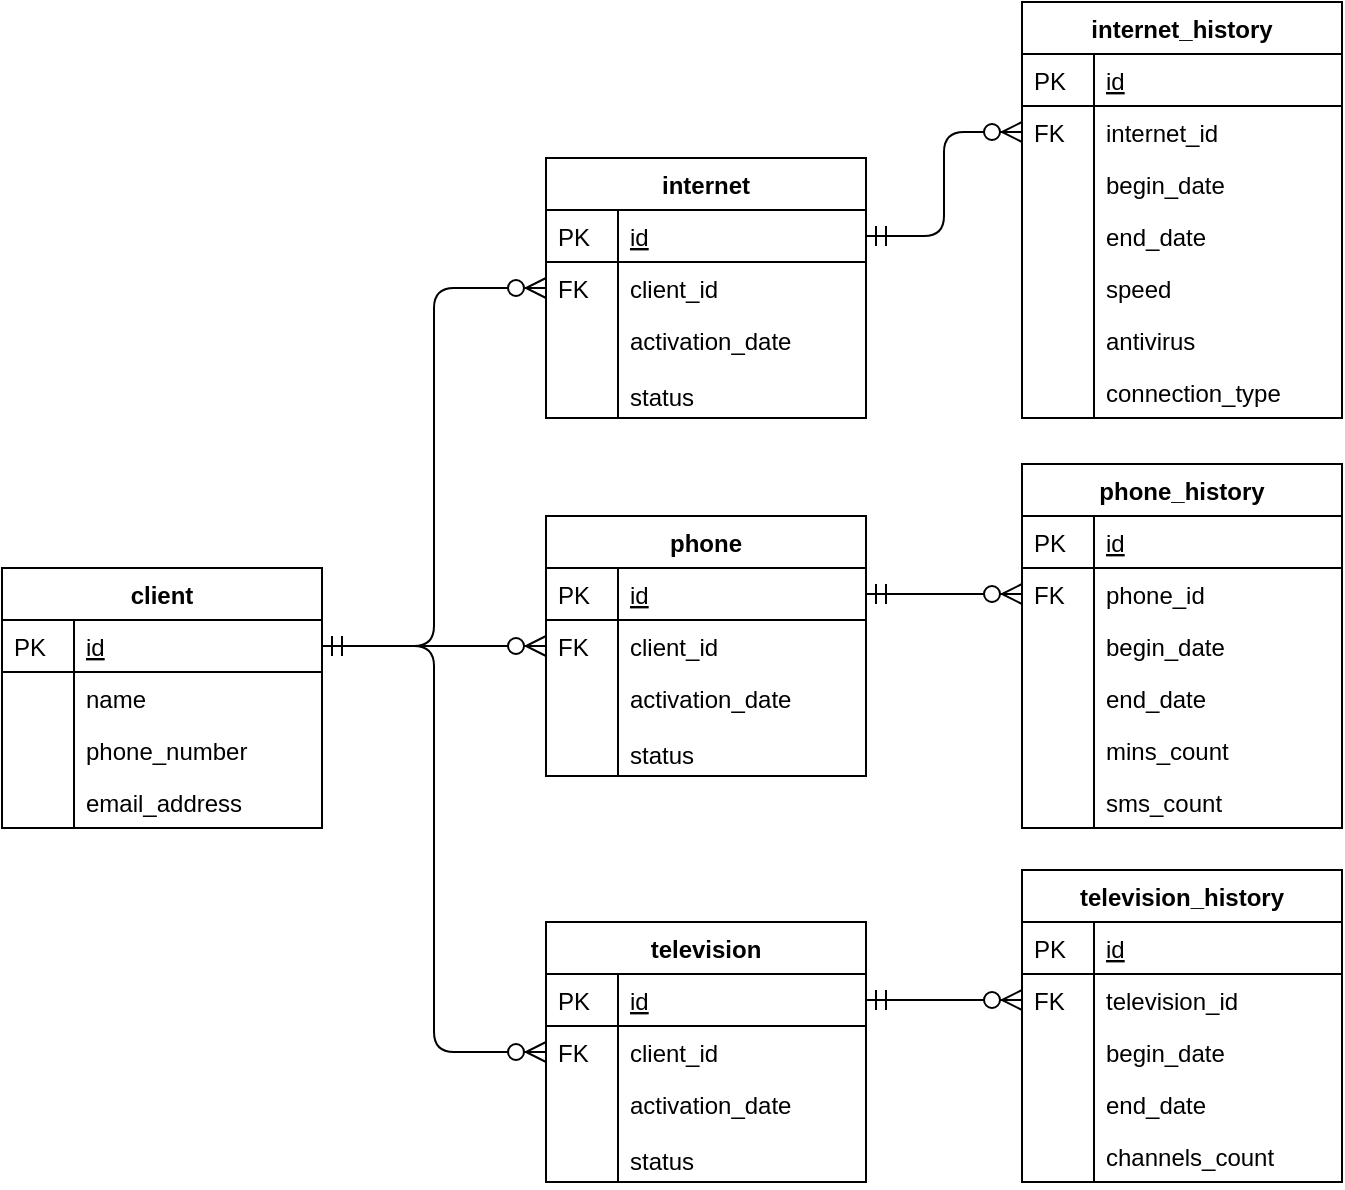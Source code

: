 <mxfile version="13.4.2" type="device"><diagram id="C5RBs43oDa-KdzZeNtuy" name="Page-1"><mxGraphModel dx="868" dy="482" grid="1" gridSize="10" guides="1" tooltips="1" connect="1" arrows="1" fold="1" page="1" pageScale="1" pageWidth="827" pageHeight="1169" math="0" shadow="0"><root><mxCell id="WIyWlLk6GJQsqaUBKTNV-0"/><mxCell id="WIyWlLk6GJQsqaUBKTNV-1" parent="WIyWlLk6GJQsqaUBKTNV-0"/><mxCell id="zkfFHV4jXpPFQw0GAbJ--63" value="" style="edgeStyle=orthogonalEdgeStyle;endArrow=ERzeroToMany;startArrow=ERmandOne;shadow=0;strokeWidth=1;endSize=8;startSize=8;entryX=0;entryY=0.5;entryDx=0;entryDy=0;" parent="WIyWlLk6GJQsqaUBKTNV-1" source="zkfFHV4jXpPFQw0GAbJ--52" target="zkfFHV4jXpPFQw0GAbJ--59" edge="1"><mxGeometry width="100" height="100" relative="1" as="geometry"><mxPoint x="268" y="496" as="sourcePoint"/><mxPoint x="320" y="340" as="targetPoint"/></mxGeometry></mxCell><mxCell id="6e5Onj1IbxNge2mxnaVY-79" value="" style="edgeStyle=orthogonalEdgeStyle;endArrow=ERzeroToMany;startArrow=ERmandOne;shadow=0;strokeWidth=1;endSize=8;startSize=8;exitX=1;exitY=0.5;exitDx=0;exitDy=0;entryX=0;entryY=0.5;entryDx=0;entryDy=0;" parent="WIyWlLk6GJQsqaUBKTNV-1" source="zkfFHV4jXpPFQw0GAbJ--52" target="6e5Onj1IbxNge2mxnaVY-48" edge="1"><mxGeometry width="100" height="100" relative="1" as="geometry"><mxPoint x="188" y="535.034" as="sourcePoint"/><mxPoint x="368" y="274.966" as="targetPoint"/></mxGeometry></mxCell><mxCell id="6e5Onj1IbxNge2mxnaVY-80" value="" style="edgeStyle=orthogonalEdgeStyle;endArrow=ERzeroToMany;startArrow=ERmandOne;shadow=0;strokeWidth=1;endSize=8;startSize=8;exitX=1;exitY=0.5;exitDx=0;exitDy=0;entryX=0;entryY=0.5;entryDx=0;entryDy=0;" parent="WIyWlLk6GJQsqaUBKTNV-1" source="zkfFHV4jXpPFQw0GAbJ--52" target="6e5Onj1IbxNge2mxnaVY-67" edge="1"><mxGeometry width="100" height="100" relative="1" as="geometry"><mxPoint x="198" y="545.034" as="sourcePoint"/><mxPoint x="378" y="284.966" as="targetPoint"/></mxGeometry></mxCell><mxCell id="6e5Onj1IbxNge2mxnaVY-106" value="phone_history" style="swimlane;fontStyle=1;childLayout=stackLayout;horizontal=1;startSize=26;horizontalStack=0;resizeParent=1;resizeLast=0;collapsible=1;marginBottom=0;rounded=0;shadow=0;strokeWidth=1;" parent="WIyWlLk6GJQsqaUBKTNV-1" vertex="1"><mxGeometry x="588" y="481" width="160" height="182" as="geometry"><mxRectangle x="260" y="80" width="160" height="26" as="alternateBounds"/></mxGeometry></mxCell><mxCell id="6e5Onj1IbxNge2mxnaVY-107" value="id" style="shape=partialRectangle;top=0;left=0;right=0;bottom=1;align=left;verticalAlign=top;fillColor=none;spacingLeft=40;spacingRight=4;overflow=hidden;rotatable=0;points=[[0,0.5],[1,0.5]];portConstraint=eastwest;dropTarget=0;rounded=0;shadow=0;strokeWidth=1;fontStyle=4" parent="6e5Onj1IbxNge2mxnaVY-106" vertex="1"><mxGeometry y="26" width="160" height="26" as="geometry"/></mxCell><mxCell id="6e5Onj1IbxNge2mxnaVY-108" value="PK" style="shape=partialRectangle;top=0;left=0;bottom=0;fillColor=none;align=left;verticalAlign=top;spacingLeft=4;spacingRight=4;overflow=hidden;rotatable=0;points=[];portConstraint=eastwest;part=1;" parent="6e5Onj1IbxNge2mxnaVY-107" vertex="1" connectable="0"><mxGeometry width="36" height="26" as="geometry"/></mxCell><mxCell id="6e5Onj1IbxNge2mxnaVY-109" value="phone_id" style="shape=partialRectangle;top=0;left=0;right=0;bottom=0;align=left;verticalAlign=top;fillColor=none;spacingLeft=40;spacingRight=4;overflow=hidden;rotatable=0;points=[[0,0.5],[1,0.5]];portConstraint=eastwest;dropTarget=0;rounded=0;shadow=0;strokeWidth=1;" parent="6e5Onj1IbxNge2mxnaVY-106" vertex="1"><mxGeometry y="52" width="160" height="26" as="geometry"/></mxCell><mxCell id="6e5Onj1IbxNge2mxnaVY-110" value="FK" style="shape=partialRectangle;top=0;left=0;bottom=0;fillColor=none;align=left;verticalAlign=top;spacingLeft=4;spacingRight=4;overflow=hidden;rotatable=0;points=[];portConstraint=eastwest;part=1;" parent="6e5Onj1IbxNge2mxnaVY-109" vertex="1" connectable="0"><mxGeometry width="36" height="26" as="geometry"/></mxCell><mxCell id="8vMChw2ugfESLe_Asrwu-10" value="begin_date" style="shape=partialRectangle;top=0;left=0;right=0;bottom=0;align=left;verticalAlign=top;fillColor=none;spacingLeft=40;spacingRight=4;overflow=hidden;rotatable=0;points=[[0,0.5],[1,0.5]];portConstraint=eastwest;dropTarget=0;rounded=0;shadow=0;strokeWidth=1;" parent="6e5Onj1IbxNge2mxnaVY-106" vertex="1"><mxGeometry y="78" width="160" height="26" as="geometry"/></mxCell><mxCell id="8vMChw2ugfESLe_Asrwu-11" value="" style="shape=partialRectangle;top=0;left=0;bottom=0;fillColor=none;align=left;verticalAlign=top;spacingLeft=4;spacingRight=4;overflow=hidden;rotatable=0;points=[];portConstraint=eastwest;part=1;" parent="8vMChw2ugfESLe_Asrwu-10" vertex="1" connectable="0"><mxGeometry width="36" height="26" as="geometry"/></mxCell><mxCell id="8vMChw2ugfESLe_Asrwu-12" value="end_date" style="shape=partialRectangle;top=0;left=0;right=0;bottom=0;align=left;verticalAlign=top;fillColor=none;spacingLeft=40;spacingRight=4;overflow=hidden;rotatable=0;points=[[0,0.5],[1,0.5]];portConstraint=eastwest;dropTarget=0;rounded=0;shadow=0;strokeWidth=1;" parent="6e5Onj1IbxNge2mxnaVY-106" vertex="1"><mxGeometry y="104" width="160" height="26" as="geometry"/></mxCell><mxCell id="8vMChw2ugfESLe_Asrwu-13" value="" style="shape=partialRectangle;top=0;left=0;bottom=0;fillColor=none;align=left;verticalAlign=top;spacingLeft=4;spacingRight=4;overflow=hidden;rotatable=0;points=[];portConstraint=eastwest;part=1;" parent="8vMChw2ugfESLe_Asrwu-12" vertex="1" connectable="0"><mxGeometry width="36" height="26" as="geometry"/></mxCell><mxCell id="8vMChw2ugfESLe_Asrwu-14" value="mins_count" style="shape=partialRectangle;top=0;left=0;right=0;bottom=0;align=left;verticalAlign=top;fillColor=none;spacingLeft=40;spacingRight=4;overflow=hidden;rotatable=0;points=[[0,0.5],[1,0.5]];portConstraint=eastwest;dropTarget=0;rounded=0;shadow=0;strokeWidth=1;" parent="6e5Onj1IbxNge2mxnaVY-106" vertex="1"><mxGeometry y="130" width="160" height="26" as="geometry"/></mxCell><mxCell id="8vMChw2ugfESLe_Asrwu-15" value="" style="shape=partialRectangle;top=0;left=0;bottom=0;fillColor=none;align=left;verticalAlign=top;spacingLeft=4;spacingRight=4;overflow=hidden;rotatable=0;points=[];portConstraint=eastwest;part=1;" parent="8vMChw2ugfESLe_Asrwu-14" vertex="1" connectable="0"><mxGeometry width="36" height="26" as="geometry"/></mxCell><mxCell id="6e5Onj1IbxNge2mxnaVY-113" value="sms_count" style="shape=partialRectangle;top=0;left=0;right=0;bottom=0;align=left;verticalAlign=top;fillColor=none;spacingLeft=40;spacingRight=4;overflow=hidden;rotatable=0;points=[[0,0.5],[1,0.5]];portConstraint=eastwest;dropTarget=0;rounded=0;shadow=0;strokeWidth=1;" parent="6e5Onj1IbxNge2mxnaVY-106" vertex="1"><mxGeometry y="156" width="160" height="26" as="geometry"/></mxCell><mxCell id="6e5Onj1IbxNge2mxnaVY-114" value="" style="shape=partialRectangle;top=0;left=0;bottom=0;fillColor=none;align=left;verticalAlign=top;spacingLeft=4;spacingRight=4;overflow=hidden;rotatable=0;points=[];portConstraint=eastwest;part=1;" parent="6e5Onj1IbxNge2mxnaVY-113" vertex="1" connectable="0"><mxGeometry width="36" height="26" as="geometry"/></mxCell><mxCell id="6e5Onj1IbxNge2mxnaVY-124" value="" style="edgeStyle=orthogonalEdgeStyle;endArrow=ERzeroToMany;startArrow=ERmandOne;shadow=0;strokeWidth=1;endSize=8;startSize=8;exitX=1;exitY=0.5;exitDx=0;exitDy=0;entryX=0;entryY=0.5;entryDx=0;entryDy=0;" parent="WIyWlLk6GJQsqaUBKTNV-1" source="zkfFHV4jXpPFQw0GAbJ--57" target="6e5Onj1IbxNge2mxnaVY-92" edge="1"><mxGeometry width="100" height="100" relative="1" as="geometry"><mxPoint x="168" y="584" as="sourcePoint"/><mxPoint x="558" y="336" as="targetPoint"/></mxGeometry></mxCell><mxCell id="6e5Onj1IbxNge2mxnaVY-125" value="" style="edgeStyle=orthogonalEdgeStyle;endArrow=ERzeroToMany;startArrow=ERmandOne;shadow=0;strokeWidth=1;endSize=8;startSize=8;entryX=0;entryY=0.5;entryDx=0;entryDy=0;exitX=1;exitY=0.5;exitDx=0;exitDy=0;" parent="WIyWlLk6GJQsqaUBKTNV-1" source="6e5Onj1IbxNge2mxnaVY-46" target="6e5Onj1IbxNge2mxnaVY-109" edge="1"><mxGeometry width="100" height="100" relative="1" as="geometry"><mxPoint x="538" y="535" as="sourcePoint"/><mxPoint x="538" y="613" as="targetPoint"/></mxGeometry></mxCell><mxCell id="6e5Onj1IbxNge2mxnaVY-126" value="" style="edgeStyle=orthogonalEdgeStyle;endArrow=ERzeroToMany;startArrow=ERmandOne;shadow=0;strokeWidth=1;endSize=8;startSize=8;entryX=0;entryY=0.5;entryDx=0;entryDy=0;exitX=1;exitY=0.5;exitDx=0;exitDy=0;" parent="WIyWlLk6GJQsqaUBKTNV-1" source="6e5Onj1IbxNge2mxnaVY-65" target="6e5Onj1IbxNge2mxnaVY-118" edge="1"><mxGeometry width="100" height="100" relative="1" as="geometry"><mxPoint x="548" y="775" as="sourcePoint"/><mxPoint x="538" y="826" as="targetPoint"/></mxGeometry></mxCell><mxCell id="6e5Onj1IbxNge2mxnaVY-45" value="phone" style="swimlane;fontStyle=1;childLayout=stackLayout;horizontal=1;startSize=26;horizontalStack=0;resizeParent=1;resizeLast=0;collapsible=1;marginBottom=0;rounded=0;shadow=0;strokeWidth=1;" parent="WIyWlLk6GJQsqaUBKTNV-1" vertex="1"><mxGeometry x="350" y="507" width="160" height="130" as="geometry"><mxRectangle x="338" y="533" width="160" height="26" as="alternateBounds"/></mxGeometry></mxCell><mxCell id="6e5Onj1IbxNge2mxnaVY-46" value="id" style="shape=partialRectangle;top=0;left=0;right=0;bottom=1;align=left;verticalAlign=top;fillColor=none;spacingLeft=40;spacingRight=4;overflow=hidden;rotatable=0;points=[[0,0.5],[1,0.5]];portConstraint=eastwest;dropTarget=0;rounded=0;shadow=0;strokeWidth=1;fontStyle=4" parent="6e5Onj1IbxNge2mxnaVY-45" vertex="1"><mxGeometry y="26" width="160" height="26" as="geometry"/></mxCell><mxCell id="6e5Onj1IbxNge2mxnaVY-47" value="PK" style="shape=partialRectangle;top=0;left=0;bottom=0;fillColor=none;align=left;verticalAlign=top;spacingLeft=4;spacingRight=4;overflow=hidden;rotatable=0;points=[];portConstraint=eastwest;part=1;" parent="6e5Onj1IbxNge2mxnaVY-46" vertex="1" connectable="0"><mxGeometry width="36" height="26" as="geometry"/></mxCell><mxCell id="6e5Onj1IbxNge2mxnaVY-48" value="client_id" style="shape=partialRectangle;top=0;left=0;right=0;bottom=0;align=left;verticalAlign=top;fillColor=none;spacingLeft=40;spacingRight=4;overflow=hidden;rotatable=0;points=[[0,0.5],[1,0.5]];portConstraint=eastwest;dropTarget=0;rounded=0;shadow=0;strokeWidth=1;" parent="6e5Onj1IbxNge2mxnaVY-45" vertex="1"><mxGeometry y="52" width="160" height="26" as="geometry"/></mxCell><mxCell id="6e5Onj1IbxNge2mxnaVY-49" value="FK" style="shape=partialRectangle;top=0;left=0;bottom=0;fillColor=none;align=left;verticalAlign=top;spacingLeft=4;spacingRight=4;overflow=hidden;rotatable=0;points=[];portConstraint=eastwest;part=1;" parent="6e5Onj1IbxNge2mxnaVY-48" vertex="1" connectable="0"><mxGeometry width="36" height="26" as="geometry"/></mxCell><mxCell id="6e5Onj1IbxNge2mxnaVY-50" value="activation_date&#10;&#10;status" style="shape=partialRectangle;top=0;left=0;right=0;bottom=0;align=left;verticalAlign=top;fillColor=none;spacingLeft=40;spacingRight=4;overflow=hidden;rotatable=0;points=[[0,0.5],[1,0.5]];portConstraint=eastwest;dropTarget=0;rounded=0;shadow=0;strokeWidth=1;" parent="6e5Onj1IbxNge2mxnaVY-45" vertex="1"><mxGeometry y="78" width="160" height="52" as="geometry"/></mxCell><mxCell id="6e5Onj1IbxNge2mxnaVY-51" value="" style="shape=partialRectangle;top=0;left=0;bottom=0;fillColor=none;align=left;verticalAlign=top;spacingLeft=4;spacingRight=4;overflow=hidden;rotatable=0;points=[];portConstraint=eastwest;part=1;" parent="6e5Onj1IbxNge2mxnaVY-50" vertex="1" connectable="0"><mxGeometry width="36" height="52" as="geometry"/></mxCell><mxCell id="zkfFHV4jXpPFQw0GAbJ--51" value="client" style="swimlane;fontStyle=1;childLayout=stackLayout;horizontal=1;startSize=26;horizontalStack=0;resizeParent=1;resizeLast=0;collapsible=1;marginBottom=0;rounded=0;shadow=0;strokeWidth=1;" parent="WIyWlLk6GJQsqaUBKTNV-1" vertex="1"><mxGeometry x="78" y="533" width="160" height="130" as="geometry"><mxRectangle x="160" y="120" width="160" height="26" as="alternateBounds"/></mxGeometry></mxCell><mxCell id="zkfFHV4jXpPFQw0GAbJ--52" value="id" style="shape=partialRectangle;top=0;left=0;right=0;bottom=1;align=left;verticalAlign=top;fillColor=none;spacingLeft=40;spacingRight=4;overflow=hidden;rotatable=0;points=[[0,0.5],[1,0.5]];portConstraint=eastwest;dropTarget=0;rounded=0;shadow=0;strokeWidth=1;fontStyle=4" parent="zkfFHV4jXpPFQw0GAbJ--51" vertex="1"><mxGeometry y="26" width="160" height="26" as="geometry"/></mxCell><mxCell id="zkfFHV4jXpPFQw0GAbJ--53" value="PK" style="shape=partialRectangle;top=0;left=0;bottom=0;fillColor=none;align=left;verticalAlign=top;spacingLeft=4;spacingRight=4;overflow=hidden;rotatable=0;points=[];portConstraint=eastwest;part=1;" parent="zkfFHV4jXpPFQw0GAbJ--52" vertex="1" connectable="0"><mxGeometry width="36" height="26" as="geometry"/></mxCell><mxCell id="zkfFHV4jXpPFQw0GAbJ--54" value="name" style="shape=partialRectangle;top=0;left=0;right=0;bottom=0;align=left;verticalAlign=top;fillColor=none;spacingLeft=40;spacingRight=4;overflow=hidden;rotatable=0;points=[[0,0.5],[1,0.5]];portConstraint=eastwest;dropTarget=0;rounded=0;shadow=0;strokeWidth=1;" parent="zkfFHV4jXpPFQw0GAbJ--51" vertex="1"><mxGeometry y="52" width="160" height="26" as="geometry"/></mxCell><mxCell id="zkfFHV4jXpPFQw0GAbJ--55" value="" style="shape=partialRectangle;top=0;left=0;bottom=0;fillColor=none;align=left;verticalAlign=top;spacingLeft=4;spacingRight=4;overflow=hidden;rotatable=0;points=[];portConstraint=eastwest;part=1;" parent="zkfFHV4jXpPFQw0GAbJ--54" vertex="1" connectable="0"><mxGeometry width="36" height="26" as="geometry"/></mxCell><mxCell id="6e5Onj1IbxNge2mxnaVY-33" value="phone_number" style="shape=partialRectangle;top=0;left=0;right=0;bottom=0;align=left;verticalAlign=top;fillColor=none;spacingLeft=40;spacingRight=4;overflow=hidden;rotatable=0;points=[[0,0.5],[1,0.5]];portConstraint=eastwest;dropTarget=0;rounded=0;shadow=0;strokeWidth=1;" parent="zkfFHV4jXpPFQw0GAbJ--51" vertex="1"><mxGeometry y="78" width="160" height="26" as="geometry"/></mxCell><mxCell id="6e5Onj1IbxNge2mxnaVY-34" value="" style="shape=partialRectangle;top=0;left=0;bottom=0;fillColor=none;align=left;verticalAlign=top;spacingLeft=4;spacingRight=4;overflow=hidden;rotatable=0;points=[];portConstraint=eastwest;part=1;" parent="6e5Onj1IbxNge2mxnaVY-33" vertex="1" connectable="0"><mxGeometry width="36" height="26" as="geometry"/></mxCell><mxCell id="6e5Onj1IbxNge2mxnaVY-35" value="email_address" style="shape=partialRectangle;top=0;left=0;right=0;bottom=0;align=left;verticalAlign=top;fillColor=none;spacingLeft=40;spacingRight=4;overflow=hidden;rotatable=0;points=[[0,0.5],[1,0.5]];portConstraint=eastwest;dropTarget=0;rounded=0;shadow=0;strokeWidth=1;" parent="zkfFHV4jXpPFQw0GAbJ--51" vertex="1"><mxGeometry y="104" width="160" height="26" as="geometry"/></mxCell><mxCell id="6e5Onj1IbxNge2mxnaVY-36" value="" style="shape=partialRectangle;top=0;left=0;bottom=0;fillColor=none;align=left;verticalAlign=top;spacingLeft=4;spacingRight=4;overflow=hidden;rotatable=0;points=[];portConstraint=eastwest;part=1;" parent="6e5Onj1IbxNge2mxnaVY-35" vertex="1" connectable="0"><mxGeometry width="36" height="26" as="geometry"/></mxCell><mxCell id="6e5Onj1IbxNge2mxnaVY-89" value="internet_history" style="swimlane;fontStyle=1;childLayout=stackLayout;horizontal=1;startSize=26;horizontalStack=0;resizeParent=1;resizeLast=0;collapsible=1;marginBottom=0;rounded=0;shadow=0;strokeWidth=1;" parent="WIyWlLk6GJQsqaUBKTNV-1" vertex="1"><mxGeometry x="588" y="250" width="160" height="208" as="geometry"><mxRectangle x="260" y="80" width="160" height="26" as="alternateBounds"/></mxGeometry></mxCell><mxCell id="6e5Onj1IbxNge2mxnaVY-90" value="id" style="shape=partialRectangle;top=0;left=0;right=0;bottom=1;align=left;verticalAlign=top;fillColor=none;spacingLeft=40;spacingRight=4;overflow=hidden;rotatable=0;points=[[0,0.5],[1,0.5]];portConstraint=eastwest;dropTarget=0;rounded=0;shadow=0;strokeWidth=1;fontStyle=4" parent="6e5Onj1IbxNge2mxnaVY-89" vertex="1"><mxGeometry y="26" width="160" height="26" as="geometry"/></mxCell><mxCell id="6e5Onj1IbxNge2mxnaVY-91" value="PK" style="shape=partialRectangle;top=0;left=0;bottom=0;fillColor=none;align=left;verticalAlign=top;spacingLeft=4;spacingRight=4;overflow=hidden;rotatable=0;points=[];portConstraint=eastwest;part=1;" parent="6e5Onj1IbxNge2mxnaVY-90" vertex="1" connectable="0"><mxGeometry width="36" height="26" as="geometry"/></mxCell><mxCell id="6e5Onj1IbxNge2mxnaVY-92" value="internet_id" style="shape=partialRectangle;top=0;left=0;right=0;bottom=0;align=left;verticalAlign=top;fillColor=none;spacingLeft=40;spacingRight=4;overflow=hidden;rotatable=0;points=[[0,0.5],[1,0.5]];portConstraint=eastwest;dropTarget=0;rounded=0;shadow=0;strokeWidth=1;" parent="6e5Onj1IbxNge2mxnaVY-89" vertex="1"><mxGeometry y="52" width="160" height="26" as="geometry"/></mxCell><mxCell id="6e5Onj1IbxNge2mxnaVY-93" value="FK" style="shape=partialRectangle;top=0;left=0;bottom=0;fillColor=none;align=left;verticalAlign=top;spacingLeft=4;spacingRight=4;overflow=hidden;rotatable=0;points=[];portConstraint=eastwest;part=1;" parent="6e5Onj1IbxNge2mxnaVY-92" vertex="1" connectable="0"><mxGeometry width="36" height="26" as="geometry"/></mxCell><mxCell id="6e5Onj1IbxNge2mxnaVY-94" value="begin_date" style="shape=partialRectangle;top=0;left=0;right=0;bottom=0;align=left;verticalAlign=top;fillColor=none;spacingLeft=40;spacingRight=4;overflow=hidden;rotatable=0;points=[[0,0.5],[1,0.5]];portConstraint=eastwest;dropTarget=0;rounded=0;shadow=0;strokeWidth=1;" parent="6e5Onj1IbxNge2mxnaVY-89" vertex="1"><mxGeometry y="78" width="160" height="26" as="geometry"/></mxCell><mxCell id="6e5Onj1IbxNge2mxnaVY-95" value="" style="shape=partialRectangle;top=0;left=0;bottom=0;fillColor=none;align=left;verticalAlign=top;spacingLeft=4;spacingRight=4;overflow=hidden;rotatable=0;points=[];portConstraint=eastwest;part=1;" parent="6e5Onj1IbxNge2mxnaVY-94" vertex="1" connectable="0"><mxGeometry width="36" height="26" as="geometry"/></mxCell><mxCell id="6e5Onj1IbxNge2mxnaVY-96" value="end_date" style="shape=partialRectangle;top=0;left=0;right=0;bottom=0;align=left;verticalAlign=top;fillColor=none;spacingLeft=40;spacingRight=4;overflow=hidden;rotatable=0;points=[[0,0.5],[1,0.5]];portConstraint=eastwest;dropTarget=0;rounded=0;shadow=0;strokeWidth=1;" parent="6e5Onj1IbxNge2mxnaVY-89" vertex="1"><mxGeometry y="104" width="160" height="26" as="geometry"/></mxCell><mxCell id="6e5Onj1IbxNge2mxnaVY-97" value="" style="shape=partialRectangle;top=0;left=0;bottom=0;fillColor=none;align=left;verticalAlign=top;spacingLeft=4;spacingRight=4;overflow=hidden;rotatable=0;points=[];portConstraint=eastwest;part=1;" parent="6e5Onj1IbxNge2mxnaVY-96" vertex="1" connectable="0"><mxGeometry width="36" height="26" as="geometry"/></mxCell><mxCell id="8vMChw2ugfESLe_Asrwu-4" value="speed" style="shape=partialRectangle;top=0;left=0;right=0;bottom=0;align=left;verticalAlign=top;fillColor=none;spacingLeft=40;spacingRight=4;overflow=hidden;rotatable=0;points=[[0,0.5],[1,0.5]];portConstraint=eastwest;dropTarget=0;rounded=0;shadow=0;strokeWidth=1;" parent="6e5Onj1IbxNge2mxnaVY-89" vertex="1"><mxGeometry y="130" width="160" height="26" as="geometry"/></mxCell><mxCell id="8vMChw2ugfESLe_Asrwu-5" value="" style="shape=partialRectangle;top=0;left=0;bottom=0;fillColor=none;align=left;verticalAlign=top;spacingLeft=4;spacingRight=4;overflow=hidden;rotatable=0;points=[];portConstraint=eastwest;part=1;" parent="8vMChw2ugfESLe_Asrwu-4" vertex="1" connectable="0"><mxGeometry width="36" height="26" as="geometry"/></mxCell><mxCell id="8vMChw2ugfESLe_Asrwu-6" value="antivirus" style="shape=partialRectangle;top=0;left=0;right=0;bottom=0;align=left;verticalAlign=top;fillColor=none;spacingLeft=40;spacingRight=4;overflow=hidden;rotatable=0;points=[[0,0.5],[1,0.5]];portConstraint=eastwest;dropTarget=0;rounded=0;shadow=0;strokeWidth=1;" parent="6e5Onj1IbxNge2mxnaVY-89" vertex="1"><mxGeometry y="156" width="160" height="26" as="geometry"/></mxCell><mxCell id="8vMChw2ugfESLe_Asrwu-7" value="" style="shape=partialRectangle;top=0;left=0;bottom=0;fillColor=none;align=left;verticalAlign=top;spacingLeft=4;spacingRight=4;overflow=hidden;rotatable=0;points=[];portConstraint=eastwest;part=1;" parent="8vMChw2ugfESLe_Asrwu-6" vertex="1" connectable="0"><mxGeometry width="36" height="26" as="geometry"/></mxCell><mxCell id="8vMChw2ugfESLe_Asrwu-8" value="connection_type" style="shape=partialRectangle;top=0;left=0;right=0;bottom=0;align=left;verticalAlign=top;fillColor=none;spacingLeft=40;spacingRight=4;overflow=hidden;rotatable=0;points=[[0,0.5],[1,0.5]];portConstraint=eastwest;dropTarget=0;rounded=0;shadow=0;strokeWidth=1;" parent="6e5Onj1IbxNge2mxnaVY-89" vertex="1"><mxGeometry y="182" width="160" height="26" as="geometry"/></mxCell><mxCell id="8vMChw2ugfESLe_Asrwu-9" value="" style="shape=partialRectangle;top=0;left=0;bottom=0;fillColor=none;align=left;verticalAlign=top;spacingLeft=4;spacingRight=4;overflow=hidden;rotatable=0;points=[];portConstraint=eastwest;part=1;" parent="8vMChw2ugfESLe_Asrwu-8" vertex="1" connectable="0"><mxGeometry width="36" height="26" as="geometry"/></mxCell><mxCell id="6e5Onj1IbxNge2mxnaVY-64" value="television" style="swimlane;fontStyle=1;childLayout=stackLayout;horizontal=1;startSize=26;horizontalStack=0;resizeParent=1;resizeLast=0;collapsible=1;marginBottom=0;rounded=0;shadow=0;strokeWidth=1;" parent="WIyWlLk6GJQsqaUBKTNV-1" vertex="1"><mxGeometry x="350" y="710" width="160" height="130" as="geometry"><mxRectangle x="260" y="80" width="160" height="26" as="alternateBounds"/></mxGeometry></mxCell><mxCell id="6e5Onj1IbxNge2mxnaVY-65" value="id" style="shape=partialRectangle;top=0;left=0;right=0;bottom=1;align=left;verticalAlign=top;fillColor=none;spacingLeft=40;spacingRight=4;overflow=hidden;rotatable=0;points=[[0,0.5],[1,0.5]];portConstraint=eastwest;dropTarget=0;rounded=0;shadow=0;strokeWidth=1;fontStyle=4" parent="6e5Onj1IbxNge2mxnaVY-64" vertex="1"><mxGeometry y="26" width="160" height="26" as="geometry"/></mxCell><mxCell id="6e5Onj1IbxNge2mxnaVY-66" value="PK" style="shape=partialRectangle;top=0;left=0;bottom=0;fillColor=none;align=left;verticalAlign=top;spacingLeft=4;spacingRight=4;overflow=hidden;rotatable=0;points=[];portConstraint=eastwest;part=1;" parent="6e5Onj1IbxNge2mxnaVY-65" vertex="1" connectable="0"><mxGeometry width="36" height="26" as="geometry"/></mxCell><mxCell id="6e5Onj1IbxNge2mxnaVY-67" value="client_id" style="shape=partialRectangle;top=0;left=0;right=0;bottom=0;align=left;verticalAlign=top;fillColor=none;spacingLeft=40;spacingRight=4;overflow=hidden;rotatable=0;points=[[0,0.5],[1,0.5]];portConstraint=eastwest;dropTarget=0;rounded=0;shadow=0;strokeWidth=1;" parent="6e5Onj1IbxNge2mxnaVY-64" vertex="1"><mxGeometry y="52" width="160" height="26" as="geometry"/></mxCell><mxCell id="6e5Onj1IbxNge2mxnaVY-68" value="FK" style="shape=partialRectangle;top=0;left=0;bottom=0;fillColor=none;align=left;verticalAlign=top;spacingLeft=4;spacingRight=4;overflow=hidden;rotatable=0;points=[];portConstraint=eastwest;part=1;" parent="6e5Onj1IbxNge2mxnaVY-67" vertex="1" connectable="0"><mxGeometry width="36" height="26" as="geometry"/></mxCell><mxCell id="6e5Onj1IbxNge2mxnaVY-69" value="activation_date&#10;&#10;status" style="shape=partialRectangle;top=0;left=0;right=0;bottom=0;align=left;verticalAlign=top;fillColor=none;spacingLeft=40;spacingRight=4;overflow=hidden;rotatable=0;points=[[0,0.5],[1,0.5]];portConstraint=eastwest;dropTarget=0;rounded=0;shadow=0;strokeWidth=1;" parent="6e5Onj1IbxNge2mxnaVY-64" vertex="1"><mxGeometry y="78" width="160" height="52" as="geometry"/></mxCell><mxCell id="6e5Onj1IbxNge2mxnaVY-70" value="" style="shape=partialRectangle;top=0;left=0;bottom=0;fillColor=none;align=left;verticalAlign=top;spacingLeft=4;spacingRight=4;overflow=hidden;rotatable=0;points=[];portConstraint=eastwest;part=1;" parent="6e5Onj1IbxNge2mxnaVY-69" vertex="1" connectable="0"><mxGeometry width="36" height="52" as="geometry"/></mxCell><mxCell id="6e5Onj1IbxNge2mxnaVY-115" value="television_history" style="swimlane;fontStyle=1;childLayout=stackLayout;horizontal=1;startSize=26;horizontalStack=0;resizeParent=1;resizeLast=0;collapsible=1;marginBottom=0;rounded=0;shadow=0;strokeWidth=1;" parent="WIyWlLk6GJQsqaUBKTNV-1" vertex="1"><mxGeometry x="588" y="684" width="160" height="156" as="geometry"><mxRectangle x="260" y="80" width="160" height="26" as="alternateBounds"/></mxGeometry></mxCell><mxCell id="6e5Onj1IbxNge2mxnaVY-116" value="id" style="shape=partialRectangle;top=0;left=0;right=0;bottom=1;align=left;verticalAlign=top;fillColor=none;spacingLeft=40;spacingRight=4;overflow=hidden;rotatable=0;points=[[0,0.5],[1,0.5]];portConstraint=eastwest;dropTarget=0;rounded=0;shadow=0;strokeWidth=1;fontStyle=4" parent="6e5Onj1IbxNge2mxnaVY-115" vertex="1"><mxGeometry y="26" width="160" height="26" as="geometry"/></mxCell><mxCell id="6e5Onj1IbxNge2mxnaVY-117" value="PK" style="shape=partialRectangle;top=0;left=0;bottom=0;fillColor=none;align=left;verticalAlign=top;spacingLeft=4;spacingRight=4;overflow=hidden;rotatable=0;points=[];portConstraint=eastwest;part=1;" parent="6e5Onj1IbxNge2mxnaVY-116" vertex="1" connectable="0"><mxGeometry width="36" height="26" as="geometry"/></mxCell><mxCell id="6e5Onj1IbxNge2mxnaVY-118" value="television_id" style="shape=partialRectangle;top=0;left=0;right=0;bottom=0;align=left;verticalAlign=top;fillColor=none;spacingLeft=40;spacingRight=4;overflow=hidden;rotatable=0;points=[[0,0.5],[1,0.5]];portConstraint=eastwest;dropTarget=0;rounded=0;shadow=0;strokeWidth=1;" parent="6e5Onj1IbxNge2mxnaVY-115" vertex="1"><mxGeometry y="52" width="160" height="26" as="geometry"/></mxCell><mxCell id="6e5Onj1IbxNge2mxnaVY-119" value="FK" style="shape=partialRectangle;top=0;left=0;bottom=0;fillColor=none;align=left;verticalAlign=top;spacingLeft=4;spacingRight=4;overflow=hidden;rotatable=0;points=[];portConstraint=eastwest;part=1;" parent="6e5Onj1IbxNge2mxnaVY-118" vertex="1" connectable="0"><mxGeometry width="36" height="26" as="geometry"/></mxCell><mxCell id="6e5Onj1IbxNge2mxnaVY-120" value="begin_date" style="shape=partialRectangle;top=0;left=0;right=0;bottom=0;align=left;verticalAlign=top;fillColor=none;spacingLeft=40;spacingRight=4;overflow=hidden;rotatable=0;points=[[0,0.5],[1,0.5]];portConstraint=eastwest;dropTarget=0;rounded=0;shadow=0;strokeWidth=1;" parent="6e5Onj1IbxNge2mxnaVY-115" vertex="1"><mxGeometry y="78" width="160" height="26" as="geometry"/></mxCell><mxCell id="6e5Onj1IbxNge2mxnaVY-121" value="" style="shape=partialRectangle;top=0;left=0;bottom=0;fillColor=none;align=left;verticalAlign=top;spacingLeft=4;spacingRight=4;overflow=hidden;rotatable=0;points=[];portConstraint=eastwest;part=1;" parent="6e5Onj1IbxNge2mxnaVY-120" vertex="1" connectable="0"><mxGeometry width="36" height="26" as="geometry"/></mxCell><mxCell id="6e5Onj1IbxNge2mxnaVY-122" value="end_date" style="shape=partialRectangle;top=0;left=0;right=0;bottom=0;align=left;verticalAlign=top;fillColor=none;spacingLeft=40;spacingRight=4;overflow=hidden;rotatable=0;points=[[0,0.5],[1,0.5]];portConstraint=eastwest;dropTarget=0;rounded=0;shadow=0;strokeWidth=1;" parent="6e5Onj1IbxNge2mxnaVY-115" vertex="1"><mxGeometry y="104" width="160" height="26" as="geometry"/></mxCell><mxCell id="6e5Onj1IbxNge2mxnaVY-123" value="" style="shape=partialRectangle;top=0;left=0;bottom=0;fillColor=none;align=left;verticalAlign=top;spacingLeft=4;spacingRight=4;overflow=hidden;rotatable=0;points=[];portConstraint=eastwest;part=1;" parent="6e5Onj1IbxNge2mxnaVY-122" vertex="1" connectable="0"><mxGeometry width="36" height="26" as="geometry"/></mxCell><mxCell id="8vMChw2ugfESLe_Asrwu-18" value="channels_count" style="shape=partialRectangle;top=0;left=0;right=0;bottom=0;align=left;verticalAlign=top;fillColor=none;spacingLeft=40;spacingRight=4;overflow=hidden;rotatable=0;points=[[0,0.5],[1,0.5]];portConstraint=eastwest;dropTarget=0;rounded=0;shadow=0;strokeWidth=1;" parent="6e5Onj1IbxNge2mxnaVY-115" vertex="1"><mxGeometry y="130" width="160" height="26" as="geometry"/></mxCell><mxCell id="8vMChw2ugfESLe_Asrwu-19" value="" style="shape=partialRectangle;top=0;left=0;bottom=0;fillColor=none;align=left;verticalAlign=top;spacingLeft=4;spacingRight=4;overflow=hidden;rotatable=0;points=[];portConstraint=eastwest;part=1;" parent="8vMChw2ugfESLe_Asrwu-18" vertex="1" connectable="0"><mxGeometry width="36" height="26" as="geometry"/></mxCell><mxCell id="zkfFHV4jXpPFQw0GAbJ--56" value="internet" style="swimlane;fontStyle=1;childLayout=stackLayout;horizontal=1;startSize=26;horizontalStack=0;resizeParent=1;resizeLast=0;collapsible=1;marginBottom=0;rounded=0;shadow=0;strokeWidth=1;" parent="WIyWlLk6GJQsqaUBKTNV-1" vertex="1"><mxGeometry x="350" y="328" width="160" height="130" as="geometry"><mxRectangle x="260" y="80" width="160" height="26" as="alternateBounds"/></mxGeometry></mxCell><mxCell id="zkfFHV4jXpPFQw0GAbJ--57" value="id" style="shape=partialRectangle;top=0;left=0;right=0;bottom=1;align=left;verticalAlign=top;fillColor=none;spacingLeft=40;spacingRight=4;overflow=hidden;rotatable=0;points=[[0,0.5],[1,0.5]];portConstraint=eastwest;dropTarget=0;rounded=0;shadow=0;strokeWidth=1;fontStyle=4" parent="zkfFHV4jXpPFQw0GAbJ--56" vertex="1"><mxGeometry y="26" width="160" height="26" as="geometry"/></mxCell><mxCell id="zkfFHV4jXpPFQw0GAbJ--58" value="PK" style="shape=partialRectangle;top=0;left=0;bottom=0;fillColor=none;align=left;verticalAlign=top;spacingLeft=4;spacingRight=4;overflow=hidden;rotatable=0;points=[];portConstraint=eastwest;part=1;" parent="zkfFHV4jXpPFQw0GAbJ--57" vertex="1" connectable="0"><mxGeometry width="36" height="26" as="geometry"/></mxCell><mxCell id="zkfFHV4jXpPFQw0GAbJ--59" value="client_id" style="shape=partialRectangle;top=0;left=0;right=0;bottom=0;align=left;verticalAlign=top;fillColor=none;spacingLeft=40;spacingRight=4;overflow=hidden;rotatable=0;points=[[0,0.5],[1,0.5]];portConstraint=eastwest;dropTarget=0;rounded=0;shadow=0;strokeWidth=1;" parent="zkfFHV4jXpPFQw0GAbJ--56" vertex="1"><mxGeometry y="52" width="160" height="26" as="geometry"/></mxCell><mxCell id="zkfFHV4jXpPFQw0GAbJ--60" value="FK" style="shape=partialRectangle;top=0;left=0;bottom=0;fillColor=none;align=left;verticalAlign=top;spacingLeft=4;spacingRight=4;overflow=hidden;rotatable=0;points=[];portConstraint=eastwest;part=1;" parent="zkfFHV4jXpPFQw0GAbJ--59" vertex="1" connectable="0"><mxGeometry width="36" height="26" as="geometry"/></mxCell><mxCell id="zkfFHV4jXpPFQw0GAbJ--61" value="activation_date&#10;&#10;status" style="shape=partialRectangle;top=0;left=0;right=0;bottom=0;align=left;verticalAlign=top;fillColor=none;spacingLeft=40;spacingRight=4;overflow=hidden;rotatable=0;points=[[0,0.5],[1,0.5]];portConstraint=eastwest;dropTarget=0;rounded=0;shadow=0;strokeWidth=1;" parent="zkfFHV4jXpPFQw0GAbJ--56" vertex="1"><mxGeometry y="78" width="160" height="52" as="geometry"/></mxCell><mxCell id="zkfFHV4jXpPFQw0GAbJ--62" value="" style="shape=partialRectangle;top=0;left=0;bottom=0;fillColor=none;align=left;verticalAlign=top;spacingLeft=4;spacingRight=4;overflow=hidden;rotatable=0;points=[];portConstraint=eastwest;part=1;" parent="zkfFHV4jXpPFQw0GAbJ--61" vertex="1" connectable="0"><mxGeometry width="36" height="52" as="geometry"/></mxCell></root></mxGraphModel></diagram></mxfile>
